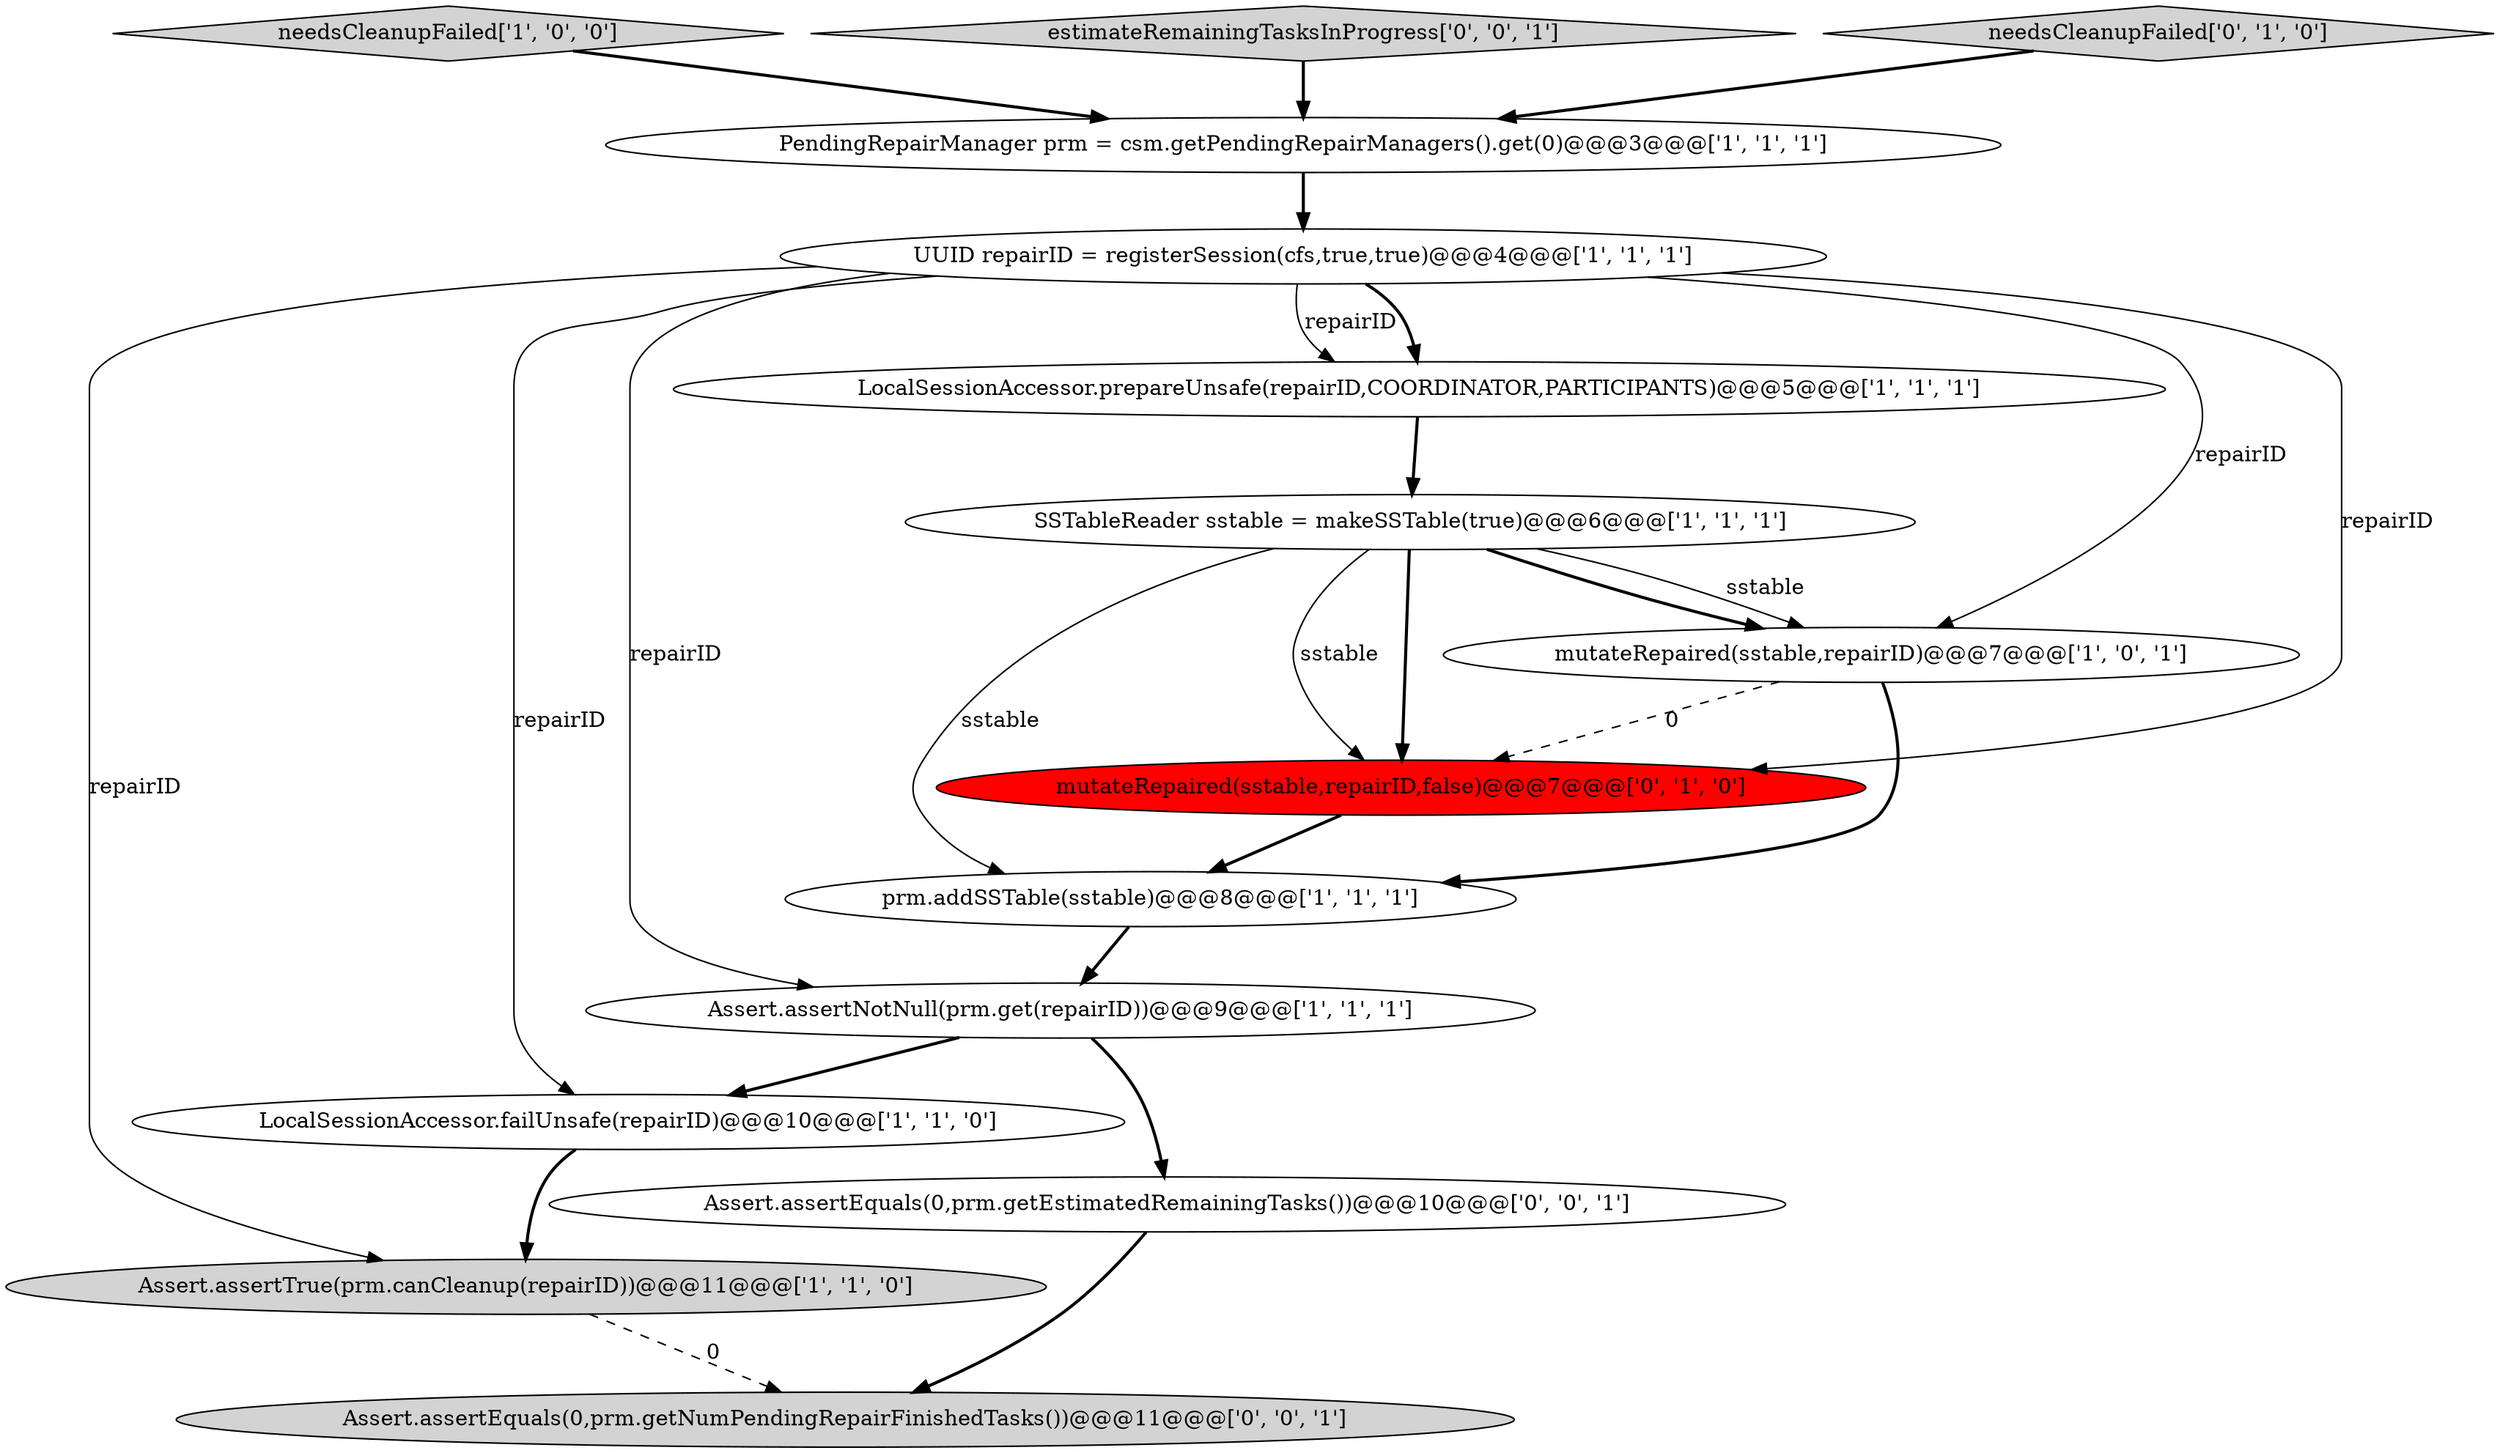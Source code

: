 digraph {
0 [style = filled, label = "Assert.assertNotNull(prm.get(repairID))@@@9@@@['1', '1', '1']", fillcolor = white, shape = ellipse image = "AAA0AAABBB1BBB"];
1 [style = filled, label = "Assert.assertTrue(prm.canCleanup(repairID))@@@11@@@['1', '1', '0']", fillcolor = lightgray, shape = ellipse image = "AAA0AAABBB1BBB"];
8 [style = filled, label = "prm.addSSTable(sstable)@@@8@@@['1', '1', '1']", fillcolor = white, shape = ellipse image = "AAA0AAABBB1BBB"];
12 [style = filled, label = "Assert.assertEquals(0,prm.getNumPendingRepairFinishedTasks())@@@11@@@['0', '0', '1']", fillcolor = lightgray, shape = ellipse image = "AAA0AAABBB3BBB"];
11 [style = filled, label = "mutateRepaired(sstable,repairID,false)@@@7@@@['0', '1', '0']", fillcolor = red, shape = ellipse image = "AAA1AAABBB2BBB"];
2 [style = filled, label = "LocalSessionAccessor.failUnsafe(repairID)@@@10@@@['1', '1', '0']", fillcolor = white, shape = ellipse image = "AAA0AAABBB1BBB"];
3 [style = filled, label = "PendingRepairManager prm = csm.getPendingRepairManagers().get(0)@@@3@@@['1', '1', '1']", fillcolor = white, shape = ellipse image = "AAA0AAABBB1BBB"];
5 [style = filled, label = "SSTableReader sstable = makeSSTable(true)@@@6@@@['1', '1', '1']", fillcolor = white, shape = ellipse image = "AAA0AAABBB1BBB"];
4 [style = filled, label = "needsCleanupFailed['1', '0', '0']", fillcolor = lightgray, shape = diamond image = "AAA0AAABBB1BBB"];
6 [style = filled, label = "UUID repairID = registerSession(cfs,true,true)@@@4@@@['1', '1', '1']", fillcolor = white, shape = ellipse image = "AAA0AAABBB1BBB"];
14 [style = filled, label = "estimateRemainingTasksInProgress['0', '0', '1']", fillcolor = lightgray, shape = diamond image = "AAA0AAABBB3BBB"];
9 [style = filled, label = "LocalSessionAccessor.prepareUnsafe(repairID,COORDINATOR,PARTICIPANTS)@@@5@@@['1', '1', '1']", fillcolor = white, shape = ellipse image = "AAA0AAABBB1BBB"];
13 [style = filled, label = "Assert.assertEquals(0,prm.getEstimatedRemainingTasks())@@@10@@@['0', '0', '1']", fillcolor = white, shape = ellipse image = "AAA0AAABBB3BBB"];
10 [style = filled, label = "needsCleanupFailed['0', '1', '0']", fillcolor = lightgray, shape = diamond image = "AAA0AAABBB2BBB"];
7 [style = filled, label = "mutateRepaired(sstable,repairID)@@@7@@@['1', '0', '1']", fillcolor = white, shape = ellipse image = "AAA0AAABBB1BBB"];
14->3 [style = bold, label=""];
4->3 [style = bold, label=""];
5->11 [style = solid, label="sstable"];
0->13 [style = bold, label=""];
2->1 [style = bold, label=""];
0->2 [style = bold, label=""];
7->11 [style = dashed, label="0"];
5->8 [style = solid, label="sstable"];
3->6 [style = bold, label=""];
10->3 [style = bold, label=""];
5->7 [style = solid, label="sstable"];
7->8 [style = bold, label=""];
6->7 [style = solid, label="repairID"];
8->0 [style = bold, label=""];
6->9 [style = solid, label="repairID"];
6->1 [style = solid, label="repairID"];
1->12 [style = dashed, label="0"];
13->12 [style = bold, label=""];
6->11 [style = solid, label="repairID"];
6->2 [style = solid, label="repairID"];
9->5 [style = bold, label=""];
5->7 [style = bold, label=""];
11->8 [style = bold, label=""];
6->0 [style = solid, label="repairID"];
5->11 [style = bold, label=""];
6->9 [style = bold, label=""];
}
